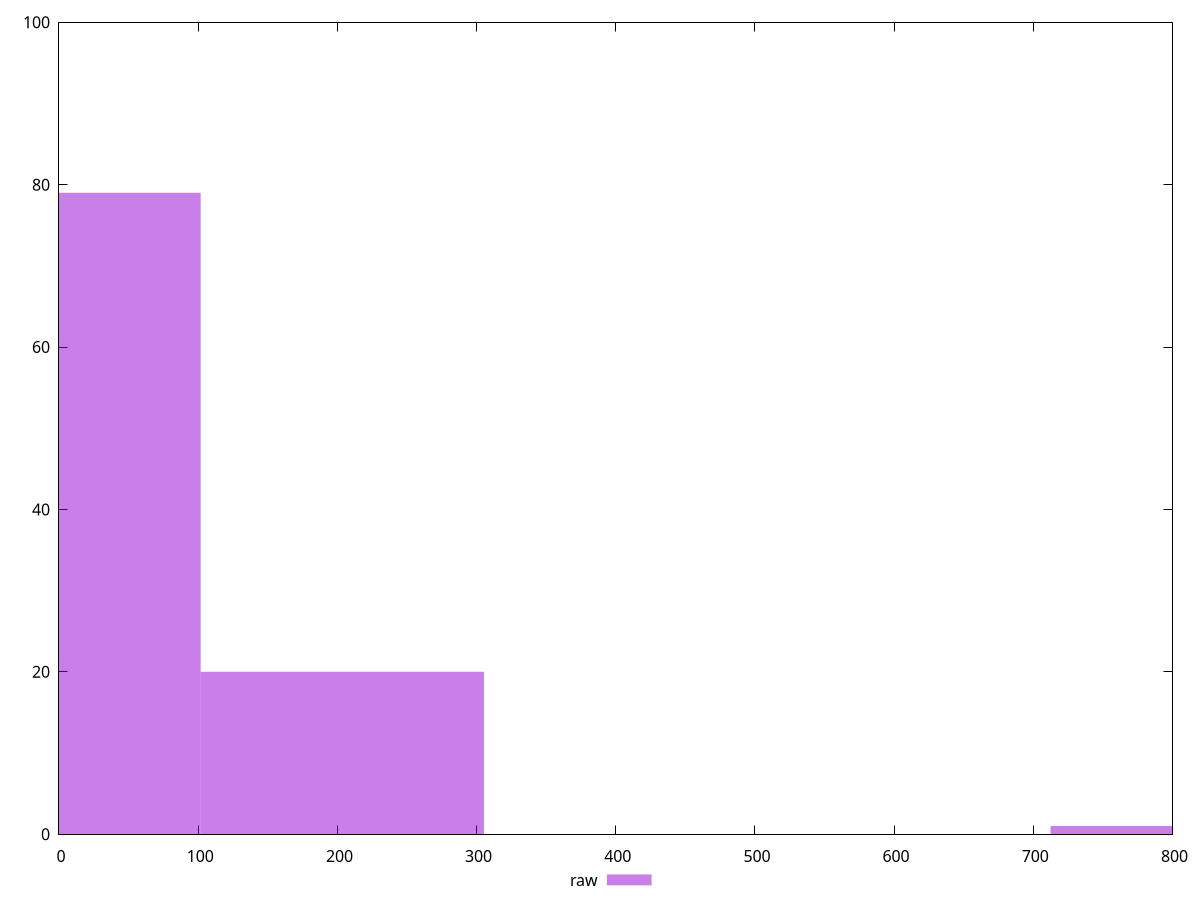 reset

$raw <<EOF
203.5413164638458 20
0 79
814.1652658553832 1
EOF

set key outside below
set boxwidth 203.5413164638458
set xrange [0:800]
set yrange [0:100]
set trange [0:100]
set style fill transparent solid 0.5 noborder
set terminal svg size 640, 490 enhanced background rgb 'white'
set output "reports/report_00027_2021-02-24T12-40-31.850Z/unminified-javascript/samples/music/raw/histogram.svg"

plot $raw title "raw" with boxes

reset
